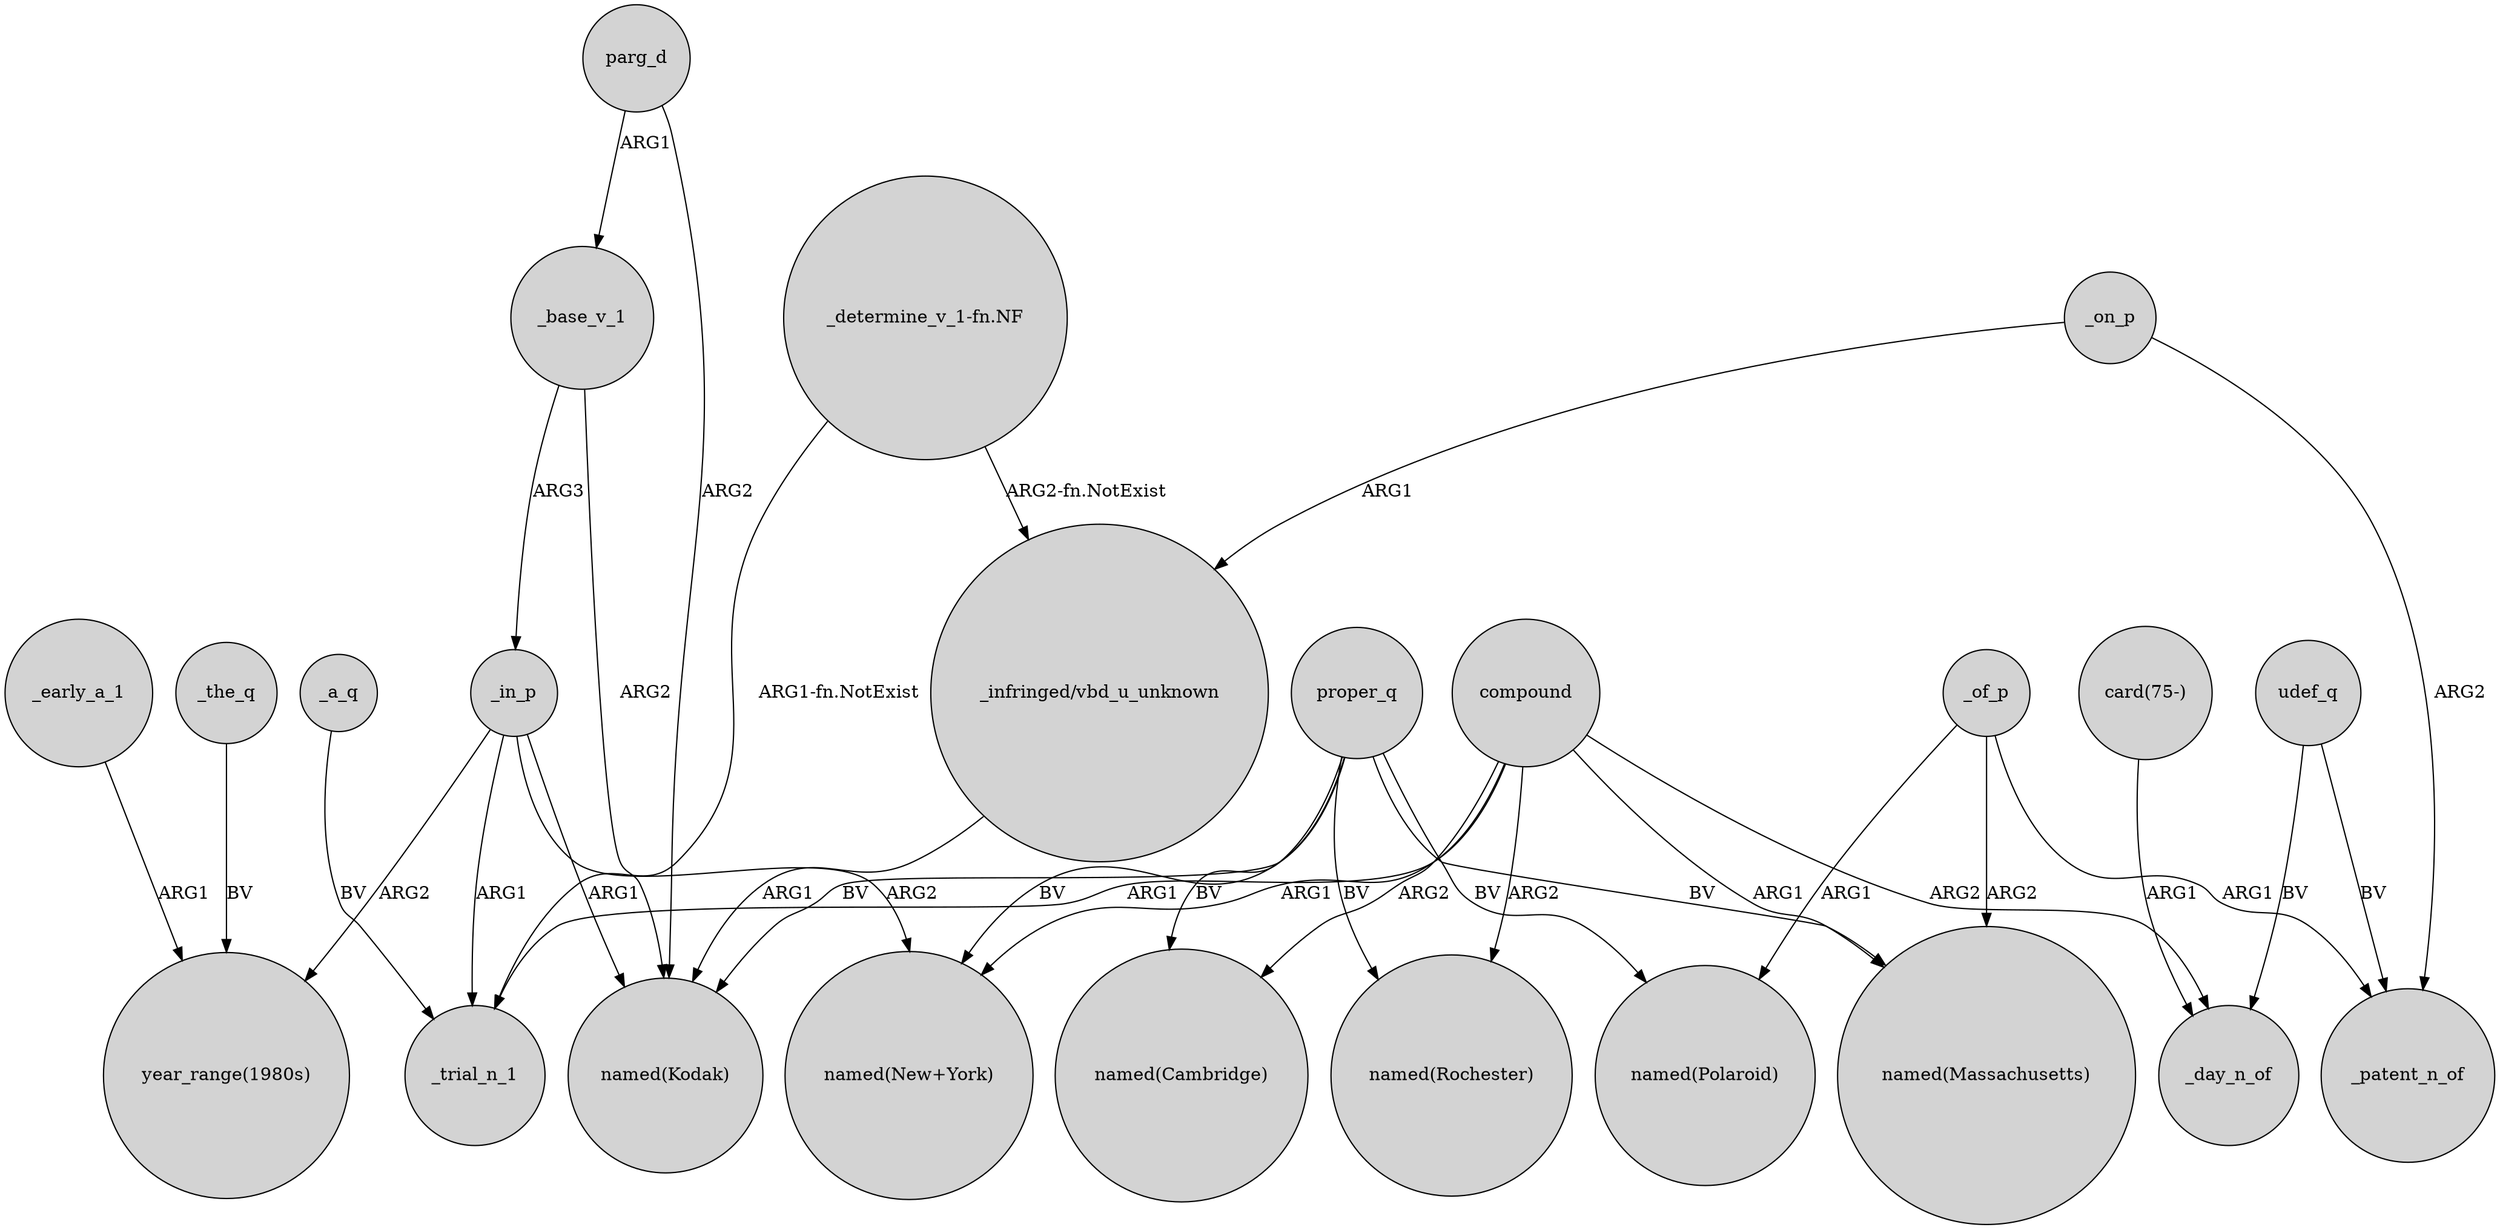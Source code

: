digraph {
	node [shape=circle style=filled]
	_a_q -> _trial_n_1 [label=BV]
	_in_p -> "year_range(1980s)" [label=ARG2]
	proper_q -> "named(Rochester)" [label=BV]
	parg_d -> "named(Kodak)" [label=ARG2]
	"_determine_v_1-fn.NF" -> _trial_n_1 [label="ARG1-fn.NotExist"]
	_in_p -> "named(New+York)" [label=ARG2]
	_on_p -> _patent_n_of [label=ARG2]
	_on_p -> "_infringed/vbd_u_unknown" [label=ARG1]
	"_infringed/vbd_u_unknown" -> "named(Kodak)" [label=ARG1]
	proper_q -> "named(New+York)" [label=BV]
	_of_p -> _patent_n_of [label=ARG1]
	compound -> _day_n_of [label=ARG2]
	_in_p -> _trial_n_1 [label=ARG1]
	udef_q -> _day_n_of [label=BV]
	_in_p -> "named(Kodak)" [label=ARG1]
	proper_q -> "named(Polaroid)" [label=BV]
	_early_a_1 -> "year_range(1980s)" [label=ARG1]
	udef_q -> _patent_n_of [label=BV]
	proper_q -> "named(Kodak)" [label=BV]
	compound -> "named(Rochester)" [label=ARG2]
	_of_p -> "named(Polaroid)" [label=ARG1]
	compound -> _trial_n_1 [label=ARG1]
	proper_q -> "named(Cambridge)" [label=BV]
	_base_v_1 -> "named(Kodak)" [label=ARG2]
	_base_v_1 -> _in_p [label=ARG3]
	compound -> "named(New+York)" [label=ARG1]
	"card(75-)" -> _day_n_of [label=ARG1]
	_of_p -> "named(Massachusetts)" [label=ARG2]
	proper_q -> "named(Massachusetts)" [label=BV]
	parg_d -> _base_v_1 [label=ARG1]
	"_determine_v_1-fn.NF" -> "_infringed/vbd_u_unknown" [label="ARG2-fn.NotExist"]
	compound -> "named(Massachusetts)" [label=ARG1]
	_the_q -> "year_range(1980s)" [label=BV]
	compound -> "named(Cambridge)" [label=ARG2]
}
